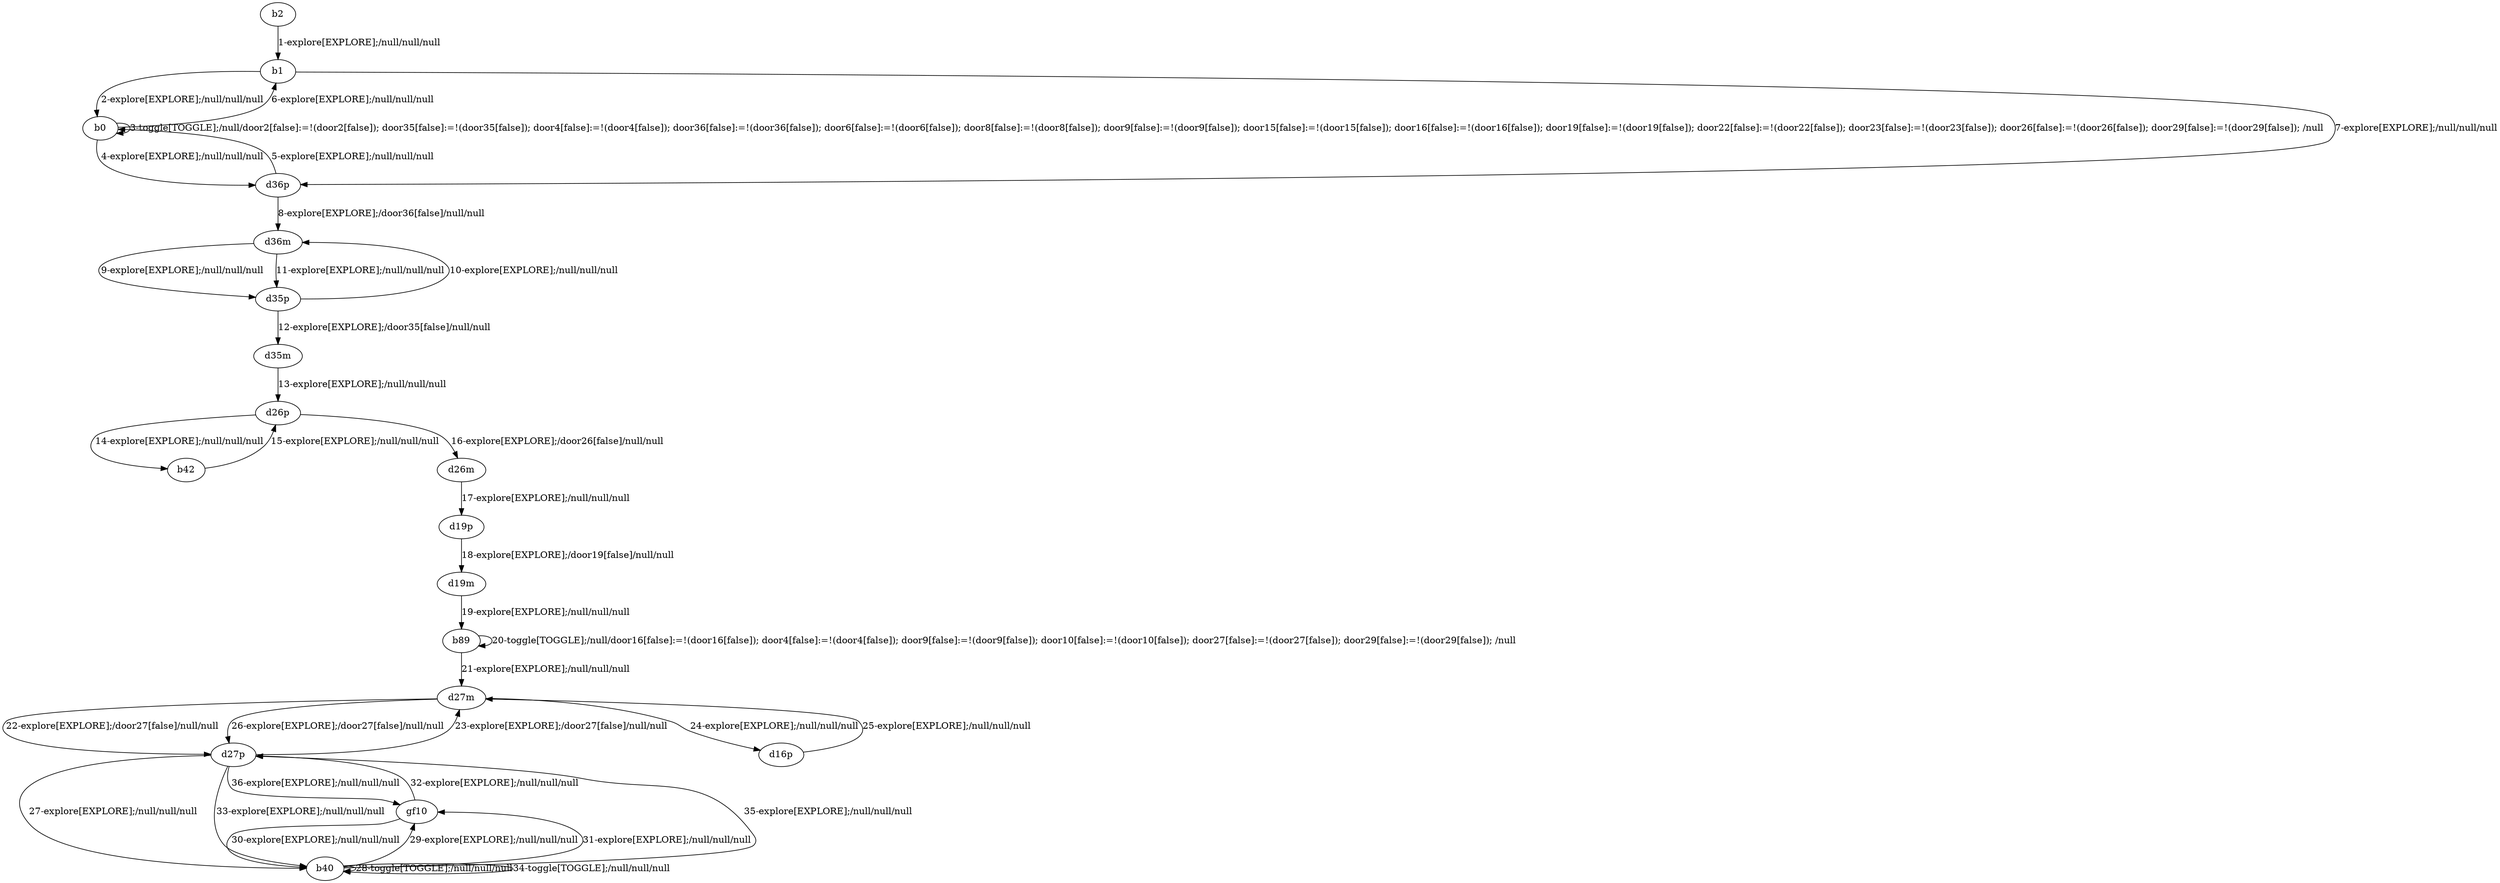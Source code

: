 # Total number of goals covered by this test: 9
# b40 --> b40
# gf10 --> d27p
# gf10 --> b40
# d27p --> d27m
# d27p --> b40
# d27m --> d27p
# b40 --> gf10
# d27p --> gf10
# b40 --> d27p

digraph g {
"b2" -> "b1" [label = "1-explore[EXPLORE];/null/null/null"];
"b1" -> "b0" [label = "2-explore[EXPLORE];/null/null/null"];
"b0" -> "b0" [label = "3-toggle[TOGGLE];/null/door2[false]:=!(door2[false]); door35[false]:=!(door35[false]); door4[false]:=!(door4[false]); door36[false]:=!(door36[false]); door6[false]:=!(door6[false]); door8[false]:=!(door8[false]); door9[false]:=!(door9[false]); door15[false]:=!(door15[false]); door16[false]:=!(door16[false]); door19[false]:=!(door19[false]); door22[false]:=!(door22[false]); door23[false]:=!(door23[false]); door26[false]:=!(door26[false]); door29[false]:=!(door29[false]); /null"];
"b0" -> "d36p" [label = "4-explore[EXPLORE];/null/null/null"];
"d36p" -> "b0" [label = "5-explore[EXPLORE];/null/null/null"];
"b0" -> "b1" [label = "6-explore[EXPLORE];/null/null/null"];
"b1" -> "d36p" [label = "7-explore[EXPLORE];/null/null/null"];
"d36p" -> "d36m" [label = "8-explore[EXPLORE];/door36[false]/null/null"];
"d36m" -> "d35p" [label = "9-explore[EXPLORE];/null/null/null"];
"d35p" -> "d36m" [label = "10-explore[EXPLORE];/null/null/null"];
"d36m" -> "d35p" [label = "11-explore[EXPLORE];/null/null/null"];
"d35p" -> "d35m" [label = "12-explore[EXPLORE];/door35[false]/null/null"];
"d35m" -> "d26p" [label = "13-explore[EXPLORE];/null/null/null"];
"d26p" -> "b42" [label = "14-explore[EXPLORE];/null/null/null"];
"b42" -> "d26p" [label = "15-explore[EXPLORE];/null/null/null"];
"d26p" -> "d26m" [label = "16-explore[EXPLORE];/door26[false]/null/null"];
"d26m" -> "d19p" [label = "17-explore[EXPLORE];/null/null/null"];
"d19p" -> "d19m" [label = "18-explore[EXPLORE];/door19[false]/null/null"];
"d19m" -> "b89" [label = "19-explore[EXPLORE];/null/null/null"];
"b89" -> "b89" [label = "20-toggle[TOGGLE];/null/door16[false]:=!(door16[false]); door4[false]:=!(door4[false]); door9[false]:=!(door9[false]); door10[false]:=!(door10[false]); door27[false]:=!(door27[false]); door29[false]:=!(door29[false]); /null"];
"b89" -> "d27m" [label = "21-explore[EXPLORE];/null/null/null"];
"d27m" -> "d27p" [label = "22-explore[EXPLORE];/door27[false]/null/null"];
"d27p" -> "d27m" [label = "23-explore[EXPLORE];/door27[false]/null/null"];
"d27m" -> "d16p" [label = "24-explore[EXPLORE];/null/null/null"];
"d16p" -> "d27m" [label = "25-explore[EXPLORE];/null/null/null"];
"d27m" -> "d27p" [label = "26-explore[EXPLORE];/door27[false]/null/null"];
"d27p" -> "b40" [label = "27-explore[EXPLORE];/null/null/null"];
"b40" -> "b40" [label = "28-toggle[TOGGLE];/null/null/null"];
"b40" -> "gf10" [label = "29-explore[EXPLORE];/null/null/null"];
"gf10" -> "b40" [label = "30-explore[EXPLORE];/null/null/null"];
"b40" -> "gf10" [label = "31-explore[EXPLORE];/null/null/null"];
"gf10" -> "d27p" [label = "32-explore[EXPLORE];/null/null/null"];
"d27p" -> "b40" [label = "33-explore[EXPLORE];/null/null/null"];
"b40" -> "b40" [label = "34-toggle[TOGGLE];/null/null/null"];
"b40" -> "d27p" [label = "35-explore[EXPLORE];/null/null/null"];
"d27p" -> "gf10" [label = "36-explore[EXPLORE];/null/null/null"];
}